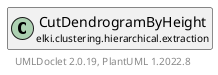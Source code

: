 @startuml
    remove .*\.(Instance|Par|Parameterizer|Factory)$
    set namespaceSeparator none
    hide empty fields
    hide empty methods

    class "<size:14>CutDendrogramByHeight.Instance\n<size:10>elki.clustering.hierarchical.extraction" as elki.clustering.hierarchical.extraction.CutDendrogramByHeight.Instance [[CutDendrogramByHeight.Instance.html]] {
        +Instance(ClusterMergeHistory)
        #findSplit(): int
    }

    abstract class "<size:14>AbstractCutDendrogram.Instance\n<size:10>elki.clustering.hierarchical.extraction" as elki.clustering.hierarchical.extraction.AbstractCutDendrogram.Instance [[AbstractCutDendrogram.Instance.html]] {
        {abstract} #findSplit(): int
    }
    class "<size:14>CutDendrogramByHeight\n<size:10>elki.clustering.hierarchical.extraction" as elki.clustering.hierarchical.extraction.CutDendrogramByHeight [[CutDendrogramByHeight.html]]

    elki.clustering.hierarchical.extraction.AbstractCutDendrogram.Instance <|-- elki.clustering.hierarchical.extraction.CutDendrogramByHeight.Instance
    elki.clustering.hierarchical.extraction.CutDendrogramByHeight +-- elki.clustering.hierarchical.extraction.CutDendrogramByHeight.Instance

    center footer UMLDoclet 2.0.19, PlantUML 1.2022.8
@enduml
